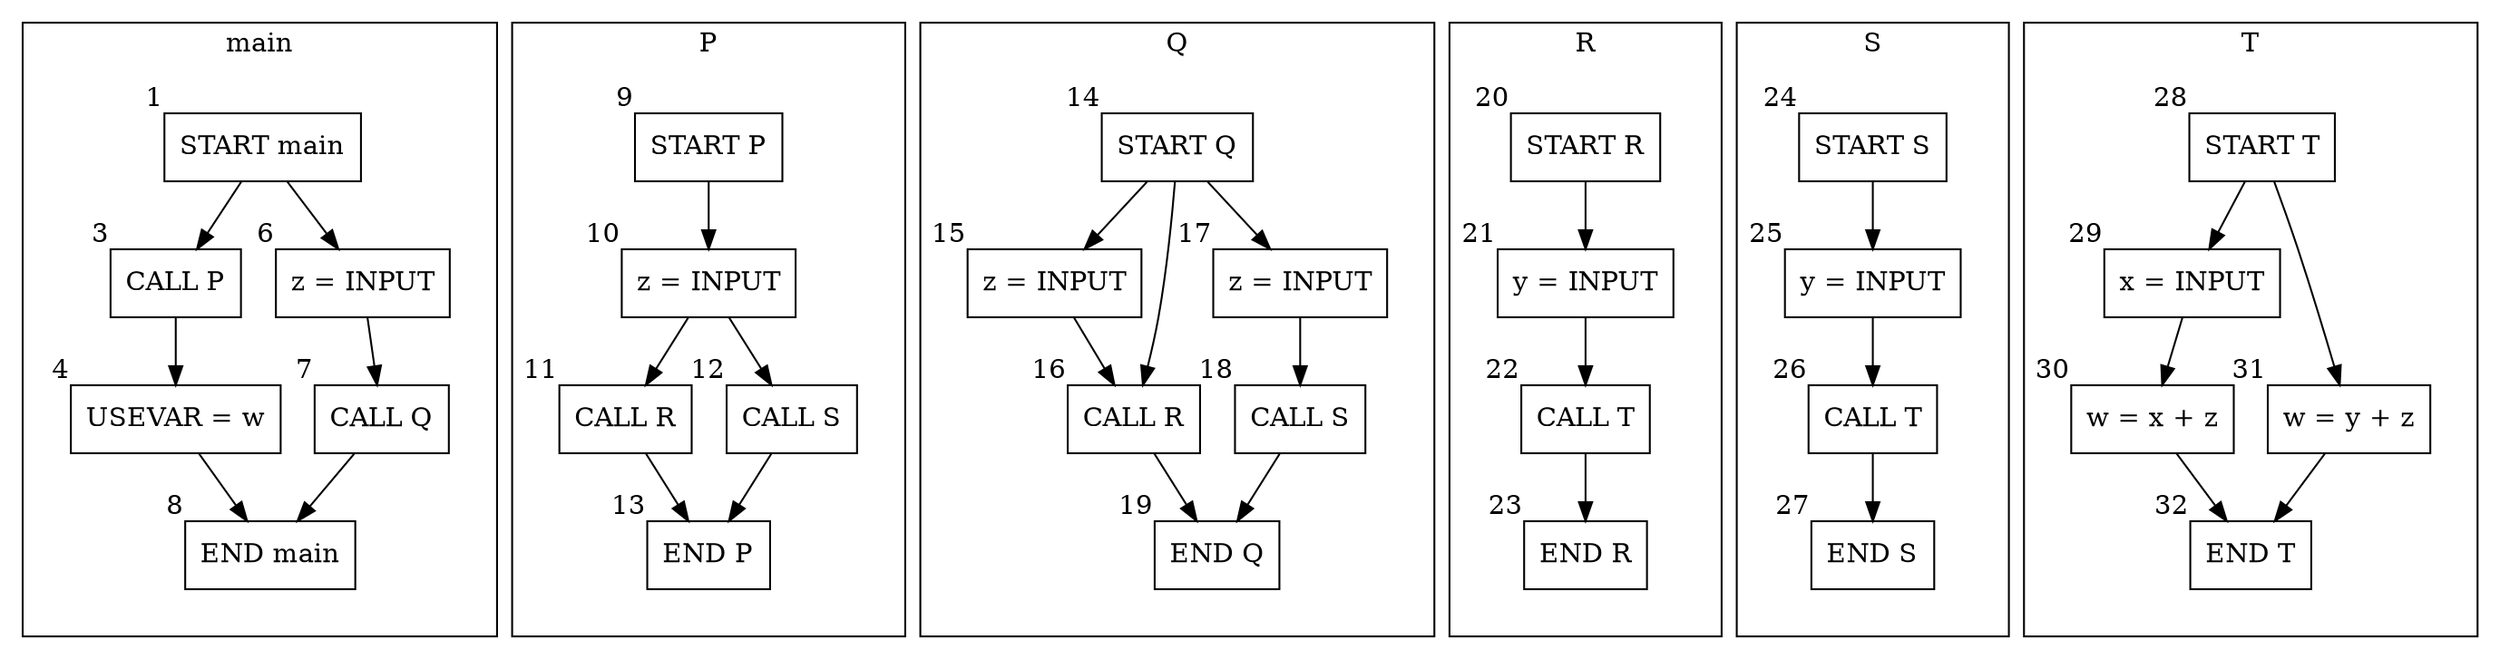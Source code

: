 digraph G {

	subgraph cluster_main {
		label = "main";
		margin = 25;
		node_1 [shape=box, xlabel="1", label="START main"];
		node_3 [shape=box, xlabel="3", label="CALL P"];
		node_4 [shape=box, xlabel="4", label="USEVAR = w"];
		node_6 [shape=box, xlabel="6", label="z = INPUT"];
		node_7 [shape=box, xlabel="7", label="CALL Q"];
		node_8 [shape=box, xlabel="8", label="END main"];
		node_1 -> node_3;
		node_1 -> node_6;
		node_3 -> node_4;
		node_4 -> node_8;
		node_6 -> node_7;
		node_7 -> node_8;
	}

	subgraph cluster_P {
		label = "P";
		margin = 25;
		node_9 [shape=box, xlabel="9", label="START P"];
		node_10 [shape=box, xlabel="10", label="z = INPUT"];
		node_11 [shape=box, xlabel="11", label="CALL R"];
		node_12 [shape=box, xlabel="12", label="CALL S"];
		node_13 [shape=box, xlabel="13", label="END P"];
		node_9 -> node_10;
		node_10 -> node_11;
		node_10 -> node_12;
		node_11 -> node_13;
		node_12 -> node_13;
	}

	subgraph cluster_Q {
		label = "Q";
		margin = 25;
		node_14 [shape=box, xlabel="14", label="START Q"];
		node_15 [shape=box, xlabel="15", label="z = INPUT"];
		node_16 [shape=box, xlabel="16", label="CALL R"];
		node_17 [shape=box, xlabel="17", label="z = INPUT"];
		node_18 [shape=box, xlabel="18", label="CALL S"];
		node_19 [shape=box, xlabel="19", label="END Q"];
		node_14 -> node_15;
		node_14 -> node_16;
		node_14 -> node_17;
		node_15 -> node_16;
		node_16 -> node_19;
		node_17 -> node_18;
		node_18 -> node_19;
	}

	subgraph cluster_R {
		label = "R";
		margin = 25;
		node_20 [shape=box, xlabel="20", label="START R"];
		node_21 [shape=box, xlabel="21", label="y = INPUT"];
		node_22 [shape=box, xlabel="22", label="CALL T"];
		node_23 [shape=box, xlabel="23", label="END R"];
		node_20 -> node_21;
		node_21 -> node_22;
		node_22 -> node_23;
	}

	subgraph cluster_S {
		label = "S";
		margin = 25;
		node_24 [shape=box, xlabel="24", label="START S"];
		node_25 [shape=box, xlabel="25", label="y = INPUT"];
		node_26 [shape=box, xlabel="26", label="CALL T"];
		node_27 [shape=box, xlabel="27", label="END S"];
		node_24 -> node_25;
		node_25 -> node_26;
		node_26 -> node_27;
	}

	subgraph cluster_T {
		label = "T";
		margin = 25;
		node_28 [shape=box, xlabel="28", label="START T"];
		node_29 [shape=box, xlabel="29", label="x = INPUT"];
		node_30 [shape=box, xlabel="30", label="w = x + z"];
		node_31 [shape=box, xlabel="31", label="w = y + z"];
		node_32 [shape=box, xlabel="32", label="END T"];
		node_28 -> node_29;
		node_28 -> node_31;
		node_29 -> node_30;
		node_30 -> node_32;
		node_31 -> node_32;
	}
}
